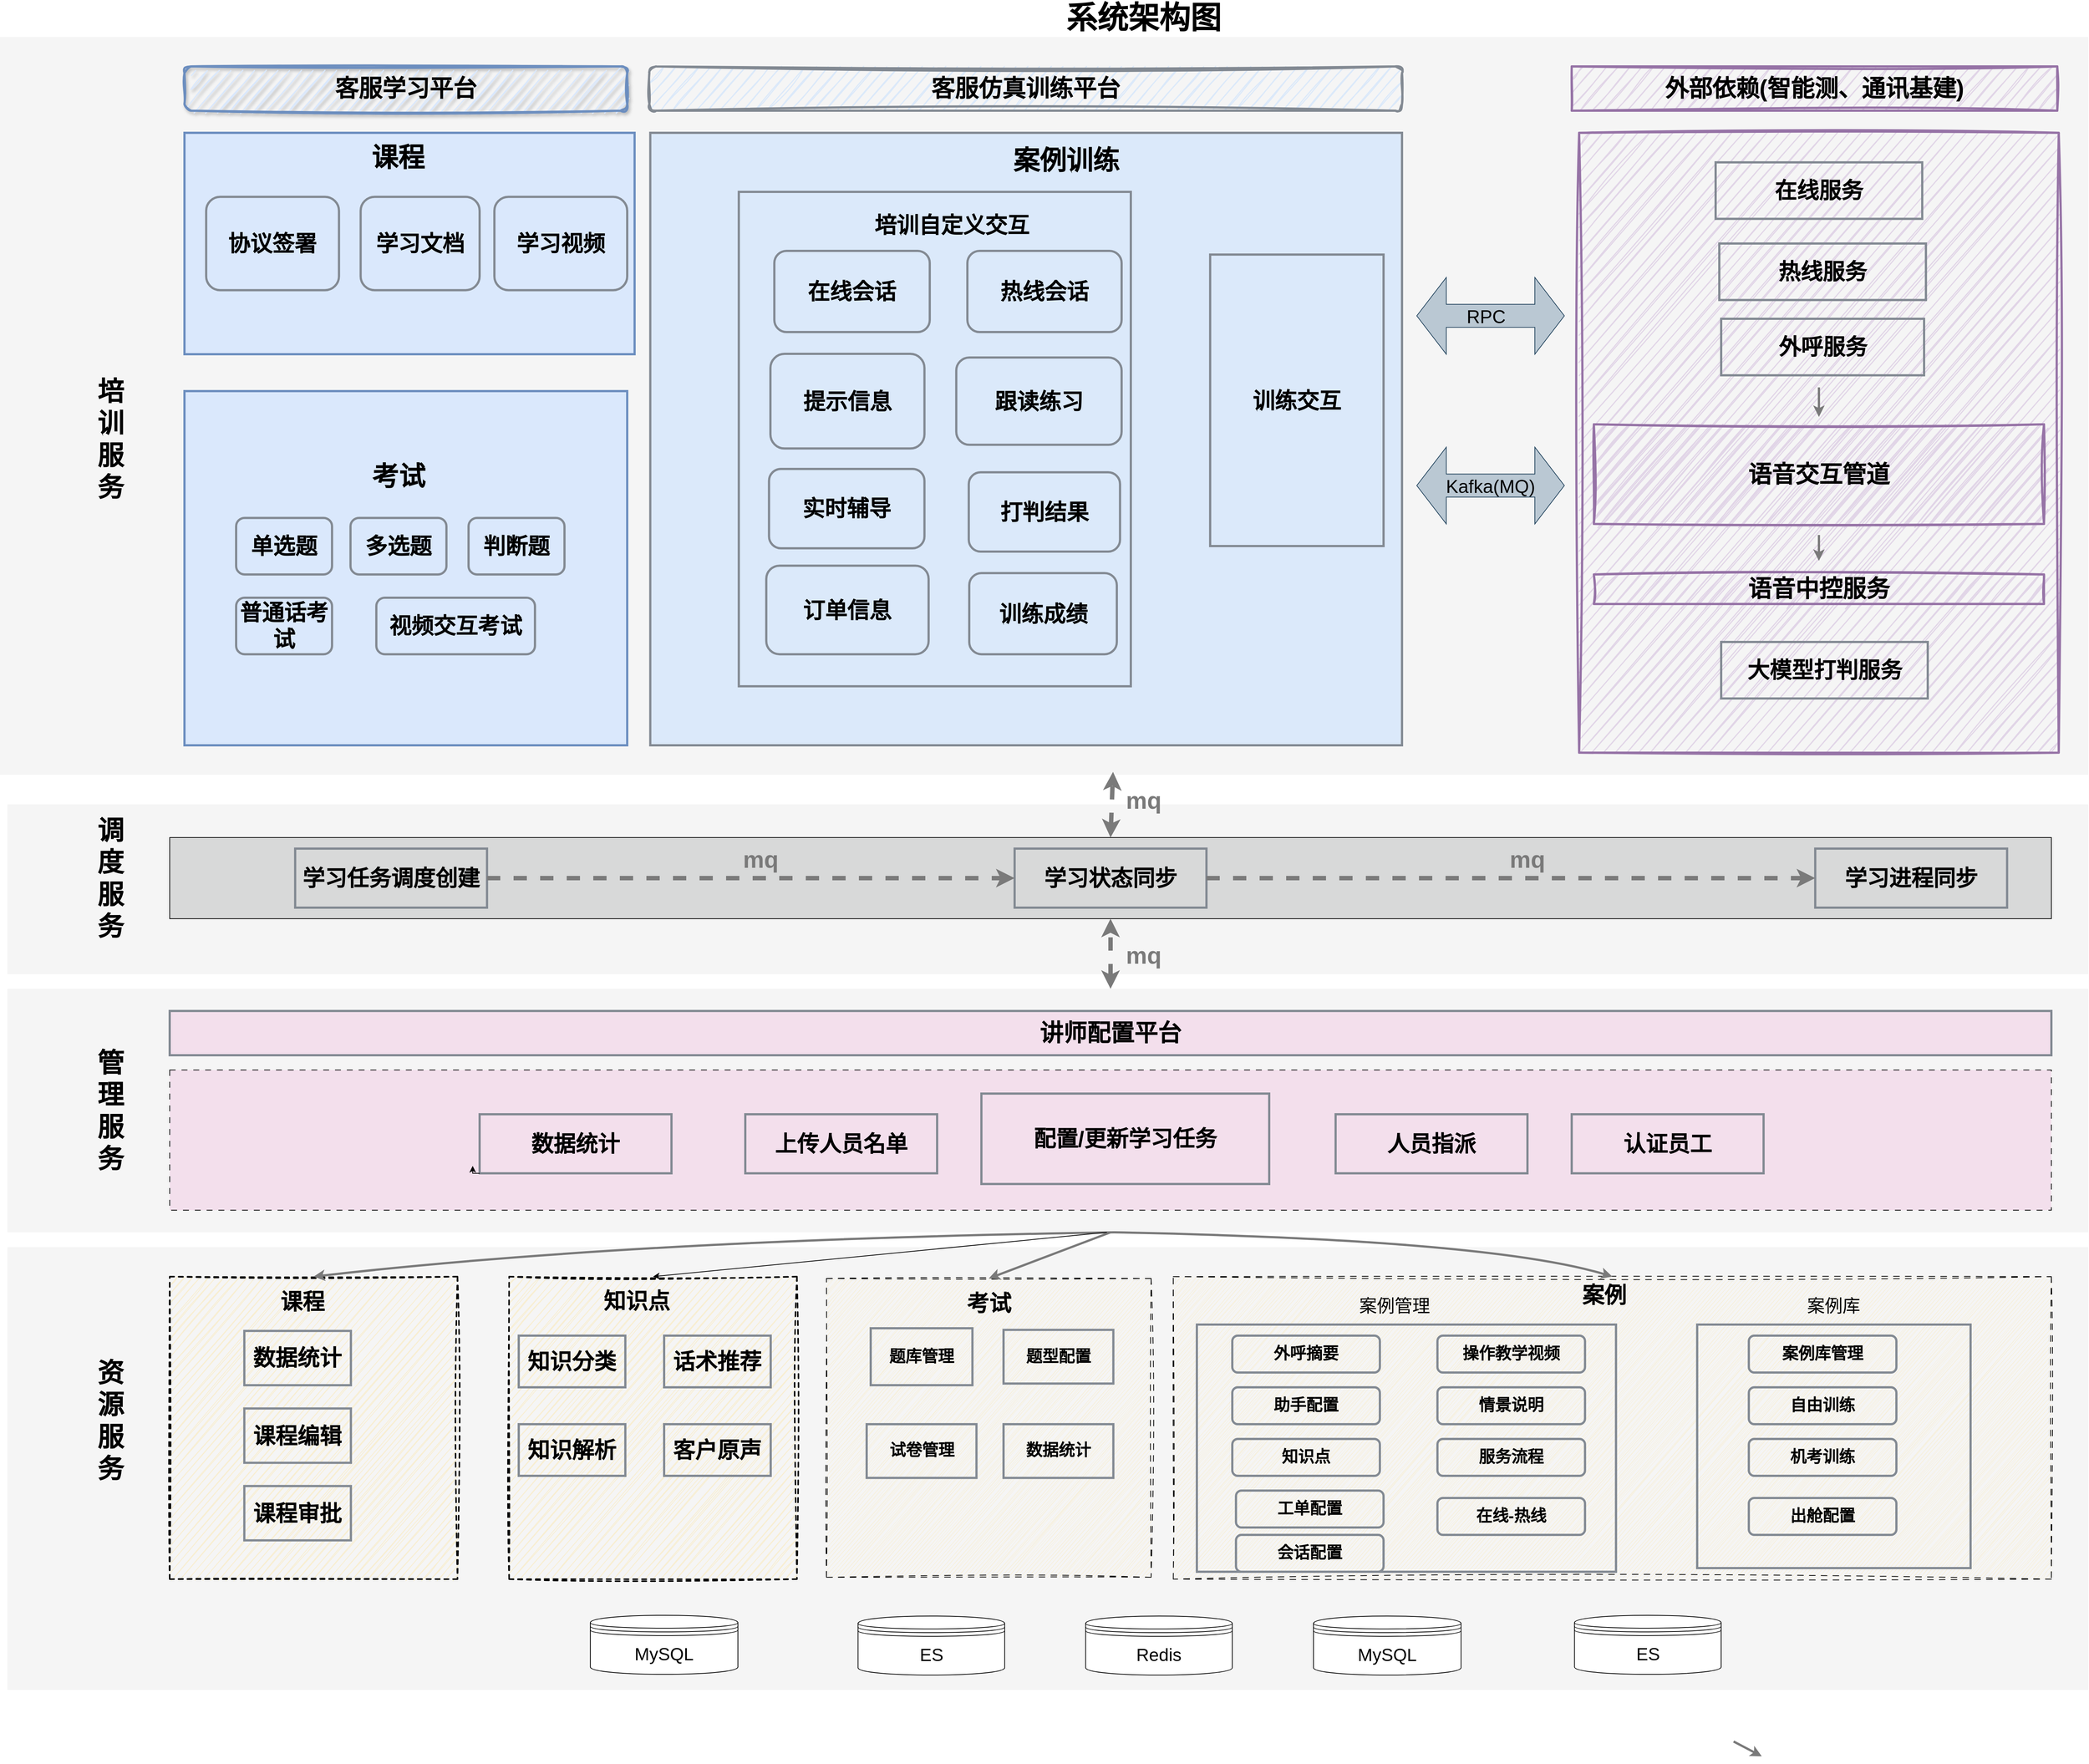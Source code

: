 <mxfile version="24.8.6">
  <diagram name="第 1 页" id="A-eHHzK-GCT5FrcxM3si">
    <mxGraphModel dx="3265" dy="3059" grid="1" gridSize="10" guides="1" tooltips="1" connect="1" arrows="1" fold="1" page="1" pageScale="1" pageWidth="827" pageHeight="1169" math="0" shadow="0">
      <root>
        <mxCell id="0" />
        <mxCell id="1" parent="0" />
        <mxCell id="sV2P0FJGSlzIeBvPtXu7-1" value="" style="rounded=0;whiteSpace=wrap;html=1;strokeColor=none;fillColor=#F5F5F5;" vertex="1" parent="1">
          <mxGeometry x="30" y="670" width="2820" height="600" as="geometry" />
        </mxCell>
        <mxCell id="sV2P0FJGSlzIeBvPtXu7-2" value="" style="rounded=0;whiteSpace=wrap;html=1;dashed=1;dashPattern=8 8;fillColor=#F8EED1;sketch=1;curveFitting=1;jiggle=2;" vertex="1" parent="1">
          <mxGeometry x="1610" y="710" width="1190" height="410" as="geometry" />
        </mxCell>
        <mxCell id="sV2P0FJGSlzIeBvPtXu7-4" value="" style="rounded=0;whiteSpace=wrap;html=1;strokeColor=none;fillColor=#F5F5F5;" vertex="1" parent="1">
          <mxGeometry x="30" y="70" width="2820" height="230" as="geometry" />
        </mxCell>
        <mxCell id="sV2P0FJGSlzIeBvPtXu7-5" value="" style="rounded=0;whiteSpace=wrap;html=1;fillColor=#D8D9D9;" vertex="1" parent="1">
          <mxGeometry x="250" y="115" width="2550" height="110" as="geometry" />
        </mxCell>
        <mxCell id="sV2P0FJGSlzIeBvPtXu7-6" value="" style="rounded=0;whiteSpace=wrap;html=1;strokeColor=none;fillColor=#F5F5F5;" vertex="1" parent="1">
          <mxGeometry x="30" y="320" width="2820" height="330" as="geometry" />
        </mxCell>
        <mxCell id="sV2P0FJGSlzIeBvPtXu7-7" value="" style="rounded=0;whiteSpace=wrap;html=1;strokeColor=none;fillColor=#F5F5F5;" vertex="1" parent="1">
          <mxGeometry x="20" y="-970" width="2830" height="1000" as="geometry" />
        </mxCell>
        <mxCell id="sV2P0FJGSlzIeBvPtXu7-8" value="&lt;b style=&quot;&quot;&gt;&lt;font style=&quot;font-size: 36px;&quot;&gt;资源服务&lt;/font&gt;&lt;/b&gt;" style="text;html=1;align=center;verticalAlign=middle;whiteSpace=wrap;rounded=0;" vertex="1" parent="1">
          <mxGeometry x="150" y="740" width="40" height="330" as="geometry" />
        </mxCell>
        <mxCell id="sV2P0FJGSlzIeBvPtXu7-9" value="&lt;span style=&quot;font-size: 36px;&quot;&gt;&lt;b&gt;培训服务&lt;/b&gt;&lt;/span&gt;" style="text;html=1;align=center;verticalAlign=middle;whiteSpace=wrap;rounded=0;" vertex="1" parent="1">
          <mxGeometry x="150" y="-495" width="40" height="140" as="geometry" />
        </mxCell>
        <mxCell id="sV2P0FJGSlzIeBvPtXu7-10" value="&lt;font size=&quot;1&quot; style=&quot;&quot;&gt;&lt;b style=&quot;font-size: 42px;&quot;&gt;系统架构图&lt;/b&gt;&lt;/font&gt;" style="text;html=1;align=center;verticalAlign=middle;whiteSpace=wrap;rounded=0;" vertex="1" parent="1">
          <mxGeometry x="1365" y="-1010" width="410" height="30" as="geometry" />
        </mxCell>
        <mxCell id="sV2P0FJGSlzIeBvPtXu7-11" value="&lt;font size=&quot;1&quot; style=&quot;&quot;&gt;&lt;b style=&quot;font-size: 32px;&quot;&gt;客服仿真训练平台&lt;/b&gt;&lt;/font&gt;" style="rounded=1;whiteSpace=wrap;html=1;fillColor=#DBE9FA;strokeColor=#838A93;strokeWidth=3;shadow=0;sketch=1;curveFitting=1;jiggle=2;" vertex="1" parent="1">
          <mxGeometry x="900" y="-930" width="1020" height="60" as="geometry" />
        </mxCell>
        <mxCell id="sV2P0FJGSlzIeBvPtXu7-12" value="&lt;b style=&quot;&quot;&gt;&lt;font style=&quot;font-size: 32px;&quot;&gt;讲师配置平台&lt;/font&gt;&lt;/b&gt;" style="rounded=0;whiteSpace=wrap;html=1;strokeColor=#838A93;fillColor=#F3DFEC;strokeWidth=3;" vertex="1" parent="1">
          <mxGeometry x="250" y="350" width="2550" height="60" as="geometry" />
        </mxCell>
        <mxCell id="sV2P0FJGSlzIeBvPtXu7-13" value="" style="rounded=0;whiteSpace=wrap;html=1;fillColor=#dae8fc;strokeColor=#6c8ebf;strokeWidth=3;" vertex="1" parent="1">
          <mxGeometry x="270" y="-840" width="610" height="300" as="geometry" />
        </mxCell>
        <mxCell id="sV2P0FJGSlzIeBvPtXu7-14" value="&lt;font size=&quot;1&quot; style=&quot;&quot;&gt;&lt;b style=&quot;font-size: 36px;&quot;&gt;课程&lt;/b&gt;&lt;/font&gt;" style="text;html=1;align=center;verticalAlign=middle;whiteSpace=wrap;rounded=0;" vertex="1" parent="1">
          <mxGeometry x="479.38" y="-821.87" width="161.25" height="30" as="geometry" />
        </mxCell>
        <mxCell id="sV2P0FJGSlzIeBvPtXu7-15" value="&lt;span style=&quot;font-size: 36px;&quot;&gt;&lt;b&gt;调度服务&lt;/b&gt;&lt;/span&gt;" style="text;html=1;align=center;verticalAlign=middle;whiteSpace=wrap;rounded=0;" vertex="1" parent="1">
          <mxGeometry x="150" y="100" width="40" height="140" as="geometry" />
        </mxCell>
        <mxCell id="sV2P0FJGSlzIeBvPtXu7-16" value="&lt;b style=&quot;&quot;&gt;&lt;font style=&quot;font-size: 36px;&quot;&gt;管理服务&lt;/font&gt;&lt;/b&gt;" style="text;html=1;align=center;verticalAlign=middle;whiteSpace=wrap;rounded=0;" vertex="1" parent="1">
          <mxGeometry x="150" y="415" width="40" height="140" as="geometry" />
        </mxCell>
        <mxCell id="sV2P0FJGSlzIeBvPtXu7-18" value="&lt;font size=&quot;1&quot; style=&quot;&quot;&gt;&lt;b style=&quot;font-size: 36px;&quot;&gt;内容包&lt;/b&gt;&lt;/font&gt;" style="text;html=1;align=center;verticalAlign=middle;whiteSpace=wrap;rounded=0;" vertex="1" parent="1">
          <mxGeometry x="2111.25" y="450" width="127.5" height="30" as="geometry" />
        </mxCell>
        <mxCell id="sV2P0FJGSlzIeBvPtXu7-19" value="" style="rounded=0;whiteSpace=wrap;html=1;dashed=1;dashPattern=8 8;fillColor=#F3DFEC;" vertex="1" parent="1">
          <mxGeometry x="250" y="430" width="2550" height="190" as="geometry" />
        </mxCell>
        <mxCell id="sV2P0FJGSlzIeBvPtXu7-22" value="" style="rounded=0;whiteSpace=wrap;html=1;fillColor=#DBE9FA;strokeColor=#838A93;strokeWidth=3;" vertex="1" parent="1">
          <mxGeometry x="901.25" y="-840" width="1018.75" height="830" as="geometry" />
        </mxCell>
        <mxCell id="sV2P0FJGSlzIeBvPtXu7-23" value="&lt;b style=&quot;&quot;&gt;&lt;font style=&quot;font-size: 36px;&quot;&gt;案例训练&lt;/font&gt;&lt;/b&gt;" style="text;html=1;align=center;verticalAlign=middle;whiteSpace=wrap;rounded=0;" vertex="1" parent="1">
          <mxGeometry x="1392.26" y="-821.87" width="145.62" height="38.13" as="geometry" />
        </mxCell>
        <mxCell id="sV2P0FJGSlzIeBvPtXu7-24" value="&lt;font size=&quot;1&quot; style=&quot;&quot;&gt;&lt;b style=&quot;font-size: 32px;&quot;&gt;客服学习平台&lt;/b&gt;&lt;/font&gt;" style="rounded=1;whiteSpace=wrap;html=1;fillColor=#dae8fc;strokeColor=#6c8ebf;strokeWidth=3;sketch=1;curveFitting=1;jiggle=2;shadow=1;" vertex="1" parent="1">
          <mxGeometry x="270" y="-930" width="600" height="60" as="geometry" />
        </mxCell>
        <mxCell id="sV2P0FJGSlzIeBvPtXu7-25" value="&lt;span style=&quot;font-size: 30px;&quot;&gt;&lt;b&gt;认证员工&lt;/b&gt;&lt;/span&gt;" style="rounded=0;whiteSpace=wrap;html=1;strokeColor=#838A93;fillColor=none;strokeWidth=3;" vertex="1" parent="1">
          <mxGeometry x="2150" y="490" width="260" height="80" as="geometry" />
        </mxCell>
        <mxCell id="sV2P0FJGSlzIeBvPtXu7-26" value="&lt;b style=&quot;&quot;&gt;&lt;font style=&quot;font-size: 30px;&quot;&gt;数据统计&lt;/font&gt;&lt;/b&gt;" style="rounded=0;whiteSpace=wrap;html=1;strokeColor=#838A93;fillColor=none;strokeWidth=3;" vertex="1" parent="1">
          <mxGeometry x="670" y="490" width="260" height="80" as="geometry" />
        </mxCell>
        <mxCell id="sV2P0FJGSlzIeBvPtXu7-27" value="&lt;b style=&quot;&quot;&gt;&lt;font style=&quot;font-size: 30px;&quot;&gt;人员指派&lt;/font&gt;&lt;/b&gt;" style="rounded=0;whiteSpace=wrap;html=1;strokeColor=#838A93;fillColor=none;strokeWidth=3;" vertex="1" parent="1">
          <mxGeometry x="1830" y="490" width="260" height="80" as="geometry" />
        </mxCell>
        <mxCell id="sV2P0FJGSlzIeBvPtXu7-28" value="&lt;b style=&quot;&quot;&gt;&lt;font style=&quot;font-size: 30px;&quot;&gt;上传人员名单&lt;/font&gt;&lt;/b&gt;" style="rounded=0;whiteSpace=wrap;html=1;strokeColor=#838A93;fillColor=none;strokeWidth=3;" vertex="1" parent="1">
          <mxGeometry x="1030" y="490" width="260" height="80" as="geometry" />
        </mxCell>
        <mxCell id="sV2P0FJGSlzIeBvPtXu7-29" value="&lt;b style=&quot;&quot;&gt;&lt;font style=&quot;font-size: 30px;&quot;&gt;配置/更新学习任务&lt;/font&gt;&lt;/b&gt;" style="rounded=0;whiteSpace=wrap;html=1;strokeColor=#838A93;fillColor=none;strokeWidth=3;" vertex="1" parent="1">
          <mxGeometry x="1350" y="462" width="390" height="122.5" as="geometry" />
        </mxCell>
        <mxCell id="sV2P0FJGSlzIeBvPtXu7-44" value="" style="group;sketch=1;curveFitting=1;jiggle=2;" vertex="1" connectable="0" parent="1">
          <mxGeometry x="1140" y="712.5" width="440" height="405" as="geometry" />
        </mxCell>
        <mxCell id="sV2P0FJGSlzIeBvPtXu7-45" value="" style="rounded=0;whiteSpace=wrap;html=1;dashed=1;dashPattern=8 8;fillColor=#F8EED1;sketch=1;curveFitting=1;jiggle=2;" vertex="1" parent="sV2P0FJGSlzIeBvPtXu7-44">
          <mxGeometry width="440.0" height="405" as="geometry" />
        </mxCell>
        <mxCell id="sV2P0FJGSlzIeBvPtXu7-46" value="&lt;font size=&quot;1&quot; style=&quot;&quot;&gt;&lt;b style=&quot;font-size: 30px;&quot;&gt;考试&lt;/b&gt;&lt;/font&gt;" style="text;html=1;align=center;verticalAlign=middle;whiteSpace=wrap;rounded=0;" vertex="1" parent="sV2P0FJGSlzIeBvPtXu7-44">
          <mxGeometry x="183.554" y="19.286" width="72.892" height="28.929" as="geometry" />
        </mxCell>
        <mxCell id="sV2P0FJGSlzIeBvPtXu7-47" value="&lt;span style=&quot;font-size: 22px;&quot;&gt;&lt;b&gt;题型配置&lt;/b&gt;&lt;/span&gt;" style="rounded=0;whiteSpace=wrap;html=1;strokeColor=#838A93;fillColor=none;strokeWidth=3;" vertex="1" parent="sV2P0FJGSlzIeBvPtXu7-44">
          <mxGeometry x="240" y="69.68" width="148.8" height="72.77" as="geometry" />
        </mxCell>
        <mxCell id="sV2P0FJGSlzIeBvPtXu7-48" value="&lt;span style=&quot;font-size: 22px;&quot;&gt;&lt;b&gt;题库管理&lt;/b&gt;&lt;/span&gt;" style="rounded=0;whiteSpace=wrap;html=1;strokeColor=#838A93;fillColor=none;strokeWidth=3;" vertex="1" parent="sV2P0FJGSlzIeBvPtXu7-44">
          <mxGeometry x="60.004" y="67.498" width="137.831" height="77.143" as="geometry" />
        </mxCell>
        <mxCell id="sV2P0FJGSlzIeBvPtXu7-228" value="&lt;span style=&quot;font-size: 22px;&quot;&gt;&lt;b&gt;试卷管理&lt;/b&gt;&lt;/span&gt;" style="rounded=0;whiteSpace=wrap;html=1;strokeColor=#838A93;fillColor=none;strokeWidth=3;" vertex="1" parent="sV2P0FJGSlzIeBvPtXu7-44">
          <mxGeometry x="54.52" y="197.5" width="148.8" height="72.77" as="geometry" />
        </mxCell>
        <mxCell id="sV2P0FJGSlzIeBvPtXu7-229" value="&lt;span style=&quot;font-size: 22px;&quot;&gt;&lt;b&gt;数据统计&lt;/b&gt;&lt;/span&gt;" style="rounded=0;whiteSpace=wrap;html=1;strokeColor=#838A93;fillColor=none;strokeWidth=3;" vertex="1" parent="sV2P0FJGSlzIeBvPtXu7-44">
          <mxGeometry x="240" y="197.5" width="148.8" height="72.77" as="geometry" />
        </mxCell>
        <mxCell id="sV2P0FJGSlzIeBvPtXu7-56" value="" style="group;sketch=1;curveFitting=1;jiggle=2;shadow=0;" vertex="1" connectable="0" parent="1">
          <mxGeometry x="250" y="710" width="390" height="410" as="geometry" />
        </mxCell>
        <mxCell id="sV2P0FJGSlzIeBvPtXu7-57" value="" style="rounded=0;whiteSpace=wrap;html=1;dashed=1;fillColor=#F8EED1;strokeWidth=2;sketch=1;curveFitting=1;jiggle=2;" vertex="1" parent="sV2P0FJGSlzIeBvPtXu7-56">
          <mxGeometry width="390" height="410" as="geometry" />
        </mxCell>
        <mxCell id="sV2P0FJGSlzIeBvPtXu7-58" value="&lt;font size=&quot;1&quot; style=&quot;&quot;&gt;&lt;b style=&quot;font-size: 30px;&quot;&gt;课程&lt;/b&gt;&lt;/font&gt;" style="text;html=1;align=center;verticalAlign=middle;whiteSpace=wrap;rounded=0;" vertex="1" parent="sV2P0FJGSlzIeBvPtXu7-56">
          <mxGeometry x="140" y="19.52" width="80" height="29.29" as="geometry" />
        </mxCell>
        <mxCell id="sV2P0FJGSlzIeBvPtXu7-214" value="&lt;b style=&quot;&quot;&gt;&lt;font style=&quot;font-size: 30px;&quot;&gt;数据统计&lt;/font&gt;&lt;/b&gt;" style="rounded=0;whiteSpace=wrap;html=1;strokeColor=#838A93;fillColor=none;strokeWidth=3;" vertex="1" parent="sV2P0FJGSlzIeBvPtXu7-56">
          <mxGeometry x="101.111" y="73.59" width="144.444" height="73.59" as="geometry" />
        </mxCell>
        <mxCell id="sV2P0FJGSlzIeBvPtXu7-215" value="&lt;b style=&quot;&quot;&gt;&lt;font style=&quot;font-size: 30px;&quot;&gt;课程编辑&lt;/font&gt;&lt;/b&gt;" style="rounded=0;whiteSpace=wrap;html=1;strokeColor=#838A93;fillColor=none;strokeWidth=3;" vertex="1" parent="sV2P0FJGSlzIeBvPtXu7-56">
          <mxGeometry x="101.106" y="178.718" width="144.444" height="73.59" as="geometry" />
        </mxCell>
        <mxCell id="sV2P0FJGSlzIeBvPtXu7-216" value="&lt;span style=&quot;font-size: 30px;&quot;&gt;&lt;b&gt;课程审批&lt;/b&gt;&lt;/span&gt;" style="rounded=0;whiteSpace=wrap;html=1;strokeColor=#838A93;fillColor=none;strokeWidth=3;" vertex="1" parent="sV2P0FJGSlzIeBvPtXu7-56">
          <mxGeometry x="101.106" y="283.846" width="144.444" height="73.59" as="geometry" />
        </mxCell>
        <mxCell id="sV2P0FJGSlzIeBvPtXu7-82" value="&lt;b style=&quot;&quot;&gt;&lt;font style=&quot;font-size: 30px;&quot;&gt;学习任务调度创建&lt;/font&gt;&lt;/b&gt;" style="rounded=0;whiteSpace=wrap;html=1;strokeColor=#838A93;fillColor=none;strokeWidth=3;" vertex="1" parent="1">
          <mxGeometry x="420" y="130" width="260" height="80" as="geometry" />
        </mxCell>
        <mxCell id="sV2P0FJGSlzIeBvPtXu7-83" value="&lt;b style=&quot;&quot;&gt;&lt;font style=&quot;font-size: 30px;&quot;&gt;学习状态同步&lt;/font&gt;&lt;/b&gt;" style="rounded=0;whiteSpace=wrap;html=1;strokeColor=#838A93;fillColor=none;strokeWidth=3;" vertex="1" parent="1">
          <mxGeometry x="1395" y="130" width="260" height="80" as="geometry" />
        </mxCell>
        <mxCell id="sV2P0FJGSlzIeBvPtXu7-84" value="&lt;b style=&quot;&quot;&gt;&lt;font style=&quot;font-size: 30px;&quot;&gt;学习进程同步&lt;/font&gt;&lt;/b&gt;" style="rounded=0;whiteSpace=wrap;html=1;strokeColor=#838A93;fillColor=none;strokeWidth=3;" vertex="1" parent="1">
          <mxGeometry x="2480" y="130" width="260" height="80" as="geometry" />
        </mxCell>
        <mxCell id="sV2P0FJGSlzIeBvPtXu7-85" value="&lt;font color=&quot;#7a7a7a&quot; style=&quot;font-size: 32px;&quot;&gt;&lt;b&gt;mq&lt;/b&gt;&lt;/font&gt;" style="text;html=1;align=center;verticalAlign=middle;whiteSpace=wrap;rounded=0;" vertex="1" parent="1">
          <mxGeometry x="1540" y="260" width="60" height="30" as="geometry" />
        </mxCell>
        <mxCell id="sV2P0FJGSlzIeBvPtXu7-86" value="" style="rounded=0;whiteSpace=wrap;html=1;fillColor=#e1d5e7;strokeColor=#9673a6;strokeWidth=3;shadow=0;glass=0;sketch=1;curveFitting=1;jiggle=2;" vertex="1" parent="1">
          <mxGeometry x="2160" y="-840" width="650" height="840" as="geometry" />
        </mxCell>
        <mxCell id="sV2P0FJGSlzIeBvPtXu7-88" value="" style="rounded=0;whiteSpace=wrap;html=1;fillColor=#dae8fc;strokeColor=#6c8ebf;strokeWidth=3;" vertex="1" parent="1">
          <mxGeometry x="270" y="-490" width="600" height="480" as="geometry" />
        </mxCell>
        <mxCell id="sV2P0FJGSlzIeBvPtXu7-89" value="&lt;font size=&quot;1&quot; style=&quot;&quot;&gt;&lt;b style=&quot;font-size: 36px;&quot;&gt;考试&lt;/b&gt;&lt;/font&gt;" style="text;html=1;align=center;verticalAlign=middle;whiteSpace=wrap;rounded=0;" vertex="1" parent="1">
          <mxGeometry x="498.75" y="-390" width="122.5" height="30" as="geometry" />
        </mxCell>
        <mxCell id="sV2P0FJGSlzIeBvPtXu7-91" value="&lt;font color=&quot;#7a7a7a&quot; style=&quot;font-size: 32px;&quot;&gt;&lt;b&gt;mq&lt;/b&gt;&lt;/font&gt;" style="text;html=1;align=center;verticalAlign=middle;whiteSpace=wrap;rounded=0;" vertex="1" parent="1">
          <mxGeometry x="1540" y="50" width="60" height="30" as="geometry" />
        </mxCell>
        <mxCell id="sV2P0FJGSlzIeBvPtXu7-92" value="" style="endArrow=classic;startArrow=classic;html=1;rounded=0;exitX=0.5;exitY=0;exitDx=0;exitDy=0;strokeWidth=6;dashed=1;strokeColor=#7A7A7A;entryX=0.533;entryY=0.996;entryDx=0;entryDy=0;entryPerimeter=0;" edge="1" parent="1" source="sV2P0FJGSlzIeBvPtXu7-5" target="sV2P0FJGSlzIeBvPtXu7-7">
          <mxGeometry width="50" height="50" relative="1" as="geometry">
            <mxPoint x="1790" y="180" as="sourcePoint" />
            <mxPoint x="1525" y="50" as="targetPoint" />
          </mxGeometry>
        </mxCell>
        <mxCell id="sV2P0FJGSlzIeBvPtXu7-93" value="" style="endArrow=classic;startArrow=classic;html=1;rounded=0;entryX=0.5;entryY=1;entryDx=0;entryDy=0;strokeWidth=6;strokeColor=#7A7A7A;dashed=1;" edge="1" parent="1" target="sV2P0FJGSlzIeBvPtXu7-5">
          <mxGeometry width="50" height="50" relative="1" as="geometry">
            <mxPoint x="1525" y="320" as="sourcePoint" />
            <mxPoint x="1840" y="130" as="targetPoint" />
          </mxGeometry>
        </mxCell>
        <mxCell id="sV2P0FJGSlzIeBvPtXu7-94" value="&lt;font style=&quot;font-size: 30px;&quot;&gt;&lt;b&gt;训练交互&lt;/b&gt;&lt;/font&gt;" style="rounded=0;whiteSpace=wrap;html=1;fillColor=#DBE9FA;strokeColor=#838A93;strokeWidth=3;" vertex="1" parent="1">
          <mxGeometry x="1660" y="-675" width="235" height="395" as="geometry" />
        </mxCell>
        <mxCell id="sV2P0FJGSlzIeBvPtXu7-95" value="" style="rounded=0;whiteSpace=wrap;html=1;strokeColor=#838A93;strokeWidth=3;fillColor=none;" vertex="1" parent="1">
          <mxGeometry x="1021.25" y="-760" width="531.25" height="670" as="geometry" />
        </mxCell>
        <mxCell id="sV2P0FJGSlzIeBvPtXu7-96" value="&lt;font style=&quot;font-size: 30px;&quot;&gt;&lt;b&gt;提示信息&lt;/b&gt;&lt;/font&gt;" style="rounded=1;whiteSpace=wrap;html=1;strokeColor=#838A93;strokeWidth=3;fillColor=none;" vertex="1" parent="1">
          <mxGeometry x="1064.06" y="-540.5" width="208.75" height="128.28" as="geometry" />
        </mxCell>
        <mxCell id="sV2P0FJGSlzIeBvPtXu7-97" value="&lt;font style=&quot;font-size: 30px;&quot;&gt;&lt;b&gt;实时辅导&lt;/b&gt;&lt;/font&gt;" style="rounded=1;whiteSpace=wrap;html=1;strokeColor=#838A93;strokeWidth=3;fillColor=none;" vertex="1" parent="1">
          <mxGeometry x="1062.19" y="-384.5" width="210.62" height="107.5" as="geometry" />
        </mxCell>
        <mxCell id="sV2P0FJGSlzIeBvPtXu7-98" value="&lt;font style=&quot;font-size: 30px;&quot;&gt;&lt;b&gt;跟读练习&lt;/b&gt;&lt;/font&gt;" style="rounded=1;whiteSpace=wrap;html=1;strokeColor=#838A93;strokeWidth=3;fillColor=none;" vertex="1" parent="1">
          <mxGeometry x="1315.93" y="-535.5" width="224.07" height="118.28" as="geometry" />
        </mxCell>
        <mxCell id="sV2P0FJGSlzIeBvPtXu7-99" value="&lt;span style=&quot;font-size: 30px;&quot;&gt;&lt;b&gt;打判结果&lt;/b&gt;&lt;/span&gt;" style="rounded=1;whiteSpace=wrap;html=1;strokeColor=#838A93;strokeWidth=3;fillColor=none;" vertex="1" parent="1">
          <mxGeometry x="1332.88" y="-380" width="205" height="107.5" as="geometry" />
        </mxCell>
        <mxCell id="sV2P0FJGSlzIeBvPtXu7-100" value="&lt;font style=&quot;font-size: 30px;&quot;&gt;&lt;b&gt;订单信息&lt;/b&gt;&lt;/font&gt;" style="rounded=1;whiteSpace=wrap;html=1;strokeColor=#838A93;strokeWidth=3;fillColor=none;" vertex="1" parent="1">
          <mxGeometry x="1058.43" y="-253.43" width="220" height="120" as="geometry" />
        </mxCell>
        <mxCell id="sV2P0FJGSlzIeBvPtXu7-101" value="&lt;span style=&quot;font-size: 30px;&quot;&gt;&lt;b&gt;训练成绩&lt;/b&gt;&lt;/span&gt;" style="rounded=1;whiteSpace=wrap;html=1;strokeColor=#838A93;strokeWidth=3;fillColor=none;" vertex="1" parent="1">
          <mxGeometry x="1333.5" y="-243.43" width="200" height="110" as="geometry" />
        </mxCell>
        <mxCell id="sV2P0FJGSlzIeBvPtXu7-102" value="&lt;font size=&quot;1&quot; style=&quot;&quot;&gt;&lt;b style=&quot;font-size: 30px;&quot;&gt;培训自定义交互&lt;/b&gt;&lt;/font&gt;" style="text;html=1;align=center;verticalAlign=middle;whiteSpace=wrap;rounded=0;" vertex="1" parent="1">
          <mxGeometry x="1200.93" y="-730" width="217.5" height="30" as="geometry" />
        </mxCell>
        <mxCell id="sV2P0FJGSlzIeBvPtXu7-105" value="&lt;font size=&quot;1&quot; style=&quot;&quot;&gt;&lt;b style=&quot;font-size: 32px;&quot;&gt;语音中控服务&lt;/b&gt;&lt;/font&gt;" style="rounded=0;whiteSpace=wrap;html=1;fillColor=#e1d5e7;strokeColor=#9673a6;strokeWidth=3;sketch=1;curveFitting=1;jiggle=2;" vertex="1" parent="1">
          <mxGeometry x="2180" y="-241.55" width="610" height="40" as="geometry" />
        </mxCell>
        <mxCell id="sV2P0FJGSlzIeBvPtXu7-120" value="&lt;span style=&quot;font-size: 30px;&quot;&gt;&lt;b&gt;大模型打判服务&lt;/b&gt;&lt;/span&gt;" style="rounded=0;whiteSpace=wrap;html=1;strokeColor=#838A93;strokeWidth=3;fillColor=none;" vertex="1" parent="1">
          <mxGeometry x="2352.5" y="-150" width="280" height="76.57" as="geometry" />
        </mxCell>
        <mxCell id="sV2P0FJGSlzIeBvPtXu7-123" value="&lt;font size=&quot;1&quot; style=&quot;&quot;&gt;&lt;b style=&quot;font-size: 32px;&quot;&gt;语音交互管道&lt;/b&gt;&lt;/font&gt;" style="rounded=0;whiteSpace=wrap;html=1;fillColor=#e1d5e7;strokeColor=#9673a6;strokeWidth=3;sketch=1;curveFitting=1;jiggle=2;" vertex="1" parent="1">
          <mxGeometry x="2180" y="-445" width="610" height="135" as="geometry" />
        </mxCell>
        <mxCell id="sV2P0FJGSlzIeBvPtXu7-135" value="&lt;span style=&quot;font-size: 30px;&quot;&gt;&lt;b&gt;协议签署&lt;/b&gt;&lt;/span&gt;" style="rounded=1;whiteSpace=wrap;html=1;strokeColor=#838A93;strokeWidth=3;fillColor=none;" vertex="1" parent="1">
          <mxGeometry x="299.38" y="-753.21" width="180" height="126.41" as="geometry" />
        </mxCell>
        <mxCell id="sV2P0FJGSlzIeBvPtXu7-136" value="&lt;font style=&quot;font-size: 30px;&quot;&gt;&lt;b&gt;学习视频&lt;/b&gt;&lt;/font&gt;" style="rounded=1;whiteSpace=wrap;html=1;strokeColor=#838A93;strokeWidth=3;fillColor=none;" vertex="1" parent="1">
          <mxGeometry x="690" y="-753.21" width="180" height="126.41" as="geometry" />
        </mxCell>
        <mxCell id="sV2P0FJGSlzIeBvPtXu7-139" value="&lt;font style=&quot;font-size: 30px;&quot;&gt;&lt;b&gt;学习文档&lt;/b&gt;&lt;/font&gt;" style="rounded=1;whiteSpace=wrap;html=1;strokeColor=#838A93;strokeWidth=3;fillColor=none;" vertex="1" parent="1">
          <mxGeometry x="508.75" y="-753.21" width="161.25" height="126.41" as="geometry" />
        </mxCell>
        <mxCell id="sV2P0FJGSlzIeBvPtXu7-140" value="&lt;span style=&quot;font-size: 30px;&quot;&gt;&lt;b&gt;单选题&lt;/b&gt;&lt;/span&gt;" style="rounded=1;whiteSpace=wrap;html=1;strokeColor=#838A93;strokeWidth=3;fillColor=none;" vertex="1" parent="1">
          <mxGeometry x="340" y="-318.12" width="130" height="76.57" as="geometry" />
        </mxCell>
        <mxCell id="sV2P0FJGSlzIeBvPtXu7-141" value="&lt;span style=&quot;font-size: 30px;&quot;&gt;&lt;b&gt;多选题&lt;/b&gt;&lt;/span&gt;" style="rounded=1;whiteSpace=wrap;html=1;strokeColor=#838A93;strokeWidth=3;fillColor=none;" vertex="1" parent="1">
          <mxGeometry x="495" y="-318.12" width="130" height="76.57" as="geometry" />
        </mxCell>
        <mxCell id="sV2P0FJGSlzIeBvPtXu7-142" value="&lt;span style=&quot;font-size: 30px;&quot;&gt;&lt;b&gt;判断题&lt;/b&gt;&lt;/span&gt;" style="rounded=1;whiteSpace=wrap;html=1;strokeColor=#838A93;strokeWidth=3;fillColor=none;" vertex="1" parent="1">
          <mxGeometry x="655" y="-318.12" width="130" height="76.57" as="geometry" />
        </mxCell>
        <mxCell id="sV2P0FJGSlzIeBvPtXu7-143" value="&lt;span style=&quot;font-size: 30px;&quot;&gt;&lt;b&gt;普通话考试&lt;/b&gt;&lt;/span&gt;" style="rounded=1;whiteSpace=wrap;html=1;strokeColor=#838A93;strokeWidth=3;fillColor=none;" vertex="1" parent="1">
          <mxGeometry x="340" y="-210" width="130" height="76.57" as="geometry" />
        </mxCell>
        <mxCell id="sV2P0FJGSlzIeBvPtXu7-144" value="&lt;span style=&quot;font-size: 30px;&quot;&gt;&lt;b&gt;视频交互考试&lt;/b&gt;&lt;/span&gt;" style="rounded=1;whiteSpace=wrap;html=1;strokeColor=#838A93;strokeWidth=3;fillColor=none;" vertex="1" parent="1">
          <mxGeometry x="530" y="-210" width="215" height="76.57" as="geometry" />
        </mxCell>
        <mxCell id="sV2P0FJGSlzIeBvPtXu7-145" value="" style="endArrow=classic;html=1;rounded=0;entryX=0.5;entryY=0;entryDx=0;entryDy=0;curved=1;strokeWidth=3;strokeColor=#7A7A7A;" edge="1" parent="1" target="sV2P0FJGSlzIeBvPtXu7-57">
          <mxGeometry width="50" height="50" relative="1" as="geometry">
            <mxPoint x="1530" y="650" as="sourcePoint" />
            <mxPoint x="1870" y="720" as="targetPoint" />
            <Array as="points">
              <mxPoint x="880" y="660" />
            </Array>
          </mxGeometry>
        </mxCell>
        <mxCell id="sV2P0FJGSlzIeBvPtXu7-146" value="" style="endArrow=classic;html=1;rounded=0;entryX=0.5;entryY=0;entryDx=0;entryDy=0;strokeWidth=3;strokeColor=#7A7A7A;curved=1;" edge="1" parent="1" target="sV2P0FJGSlzIeBvPtXu7-2">
          <mxGeometry width="50" height="50" relative="1" as="geometry">
            <mxPoint x="1530" y="650" as="sourcePoint" />
            <mxPoint x="1870" y="720" as="targetPoint" />
            <Array as="points">
              <mxPoint x="2040" y="660" />
            </Array>
          </mxGeometry>
        </mxCell>
        <mxCell id="sV2P0FJGSlzIeBvPtXu7-147" value="" style="endArrow=classic;html=1;rounded=0;entryX=0.5;entryY=0;entryDx=0;entryDy=0;strokeColor=#7A7A7A;strokeWidth=3;" edge="1" parent="1" target="sV2P0FJGSlzIeBvPtXu7-45">
          <mxGeometry width="50" height="50" relative="1" as="geometry">
            <mxPoint x="1525" y="650" as="sourcePoint" />
            <mxPoint x="1870" y="720" as="targetPoint" />
          </mxGeometry>
        </mxCell>
        <mxCell id="sV2P0FJGSlzIeBvPtXu7-150" value="" style="endArrow=classic;html=1;rounded=0;exitX=1;exitY=0.5;exitDx=0;exitDy=0;entryX=0;entryY=0.5;entryDx=0;entryDy=0;strokeWidth=6;strokeColor=#7A7A7A;dashed=1;" edge="1" parent="1" source="sV2P0FJGSlzIeBvPtXu7-82" target="sV2P0FJGSlzIeBvPtXu7-83">
          <mxGeometry width="50" height="50" relative="1" as="geometry">
            <mxPoint x="1220" y="440" as="sourcePoint" />
            <mxPoint x="1270" y="390" as="targetPoint" />
          </mxGeometry>
        </mxCell>
        <mxCell id="sV2P0FJGSlzIeBvPtXu7-151" value="" style="endArrow=classic;html=1;rounded=0;exitX=1;exitY=0.5;exitDx=0;exitDy=0;entryX=0;entryY=0.5;entryDx=0;entryDy=0;strokeWidth=6;strokeColor=#7A7A7A;dashed=1;" edge="1" parent="1" source="sV2P0FJGSlzIeBvPtXu7-83" target="sV2P0FJGSlzIeBvPtXu7-84">
          <mxGeometry width="50" height="50" relative="1" as="geometry">
            <mxPoint x="1980" y="440" as="sourcePoint" />
            <mxPoint x="2030" y="390" as="targetPoint" />
          </mxGeometry>
        </mxCell>
        <mxCell id="sV2P0FJGSlzIeBvPtXu7-152" value="" style="endArrow=classic;html=1;rounded=0;exitX=0.5;exitY=1;exitDx=0;exitDy=0;entryX=0.5;entryY=0;entryDx=0;entryDy=0;strokeWidth=3;strokeColor=#7A7A7A;" edge="1" parent="1">
          <mxGeometry width="50" height="50" relative="1" as="geometry">
            <mxPoint x="2485" y="-495.0" as="sourcePoint" />
            <mxPoint x="2485" y="-455.0" as="targetPoint" />
          </mxGeometry>
        </mxCell>
        <mxCell id="sV2P0FJGSlzIeBvPtXu7-153" value="" style="endArrow=classic;html=1;rounded=0;exitX=0.5;exitY=1;exitDx=0;exitDy=0;strokeWidth=3;strokeColor=#7A7A7A;" edge="1" parent="1">
          <mxGeometry width="50" height="50" relative="1" as="geometry">
            <mxPoint x="2485" y="-295.0" as="sourcePoint" />
            <mxPoint x="2485" y="-260" as="targetPoint" />
          </mxGeometry>
        </mxCell>
        <mxCell id="sV2P0FJGSlzIeBvPtXu7-156" value="&lt;span style=&quot;font-size: 30px;&quot;&gt;&lt;b&gt;在线服务&lt;/b&gt;&lt;/span&gt;" style="rounded=0;whiteSpace=wrap;html=1;strokeColor=#838A93;strokeWidth=3;fillColor=none;" vertex="1" parent="1">
          <mxGeometry x="2345" y="-800" width="280" height="76.57" as="geometry" />
        </mxCell>
        <mxCell id="sV2P0FJGSlzIeBvPtXu7-157" value="&lt;span style=&quot;font-size: 30px;&quot;&gt;&lt;b&gt;外呼服务&lt;/b&gt;&lt;/span&gt;" style="rounded=0;whiteSpace=wrap;html=1;strokeColor=#838A93;strokeWidth=3;fillColor=none;" vertex="1" parent="1">
          <mxGeometry x="2352.5" y="-588" width="275" height="76.57" as="geometry" />
        </mxCell>
        <mxCell id="sV2P0FJGSlzIeBvPtXu7-158" value="&lt;span style=&quot;font-size: 30px;&quot;&gt;&lt;b&gt;热线服务&lt;/b&gt;&lt;/span&gt;" style="rounded=0;whiteSpace=wrap;html=1;strokeColor=#838A93;strokeWidth=3;fillColor=none;" vertex="1" parent="1">
          <mxGeometry x="2350" y="-690" width="280" height="76.57" as="geometry" />
        </mxCell>
        <mxCell id="sV2P0FJGSlzIeBvPtXu7-159" value="&lt;font size=&quot;1&quot; color=&quot;#7a7a7a&quot; style=&quot;&quot;&gt;&lt;b style=&quot;font-size: 32px;&quot;&gt;mq&lt;/b&gt;&lt;/font&gt;" style="text;html=1;align=center;verticalAlign=middle;whiteSpace=wrap;rounded=0;" vertex="1" parent="1">
          <mxGeometry x="1021.25" y="130" width="60" height="30" as="geometry" />
        </mxCell>
        <mxCell id="sV2P0FJGSlzIeBvPtXu7-160" value="&lt;font size=&quot;1&quot; color=&quot;#7a7a7a&quot; style=&quot;&quot;&gt;&lt;b style=&quot;font-size: 32px;&quot;&gt;mq&lt;/b&gt;&lt;/font&gt;" style="text;html=1;align=center;verticalAlign=middle;whiteSpace=wrap;rounded=0;" vertex="1" parent="1">
          <mxGeometry x="2060" y="130" width="60" height="30" as="geometry" />
        </mxCell>
        <mxCell id="sV2P0FJGSlzIeBvPtXu7-168" value="&lt;font size=&quot;1&quot; style=&quot;&quot;&gt;&lt;b style=&quot;font-size: 30px;&quot;&gt;案例&lt;/b&gt;&lt;/font&gt;" style="text;html=1;align=center;verticalAlign=middle;whiteSpace=wrap;rounded=0;" vertex="1" parent="1">
          <mxGeometry x="2130" y="720" width="127.5" height="30" as="geometry" />
        </mxCell>
        <mxCell id="sV2P0FJGSlzIeBvPtXu7-172" value="&lt;span style=&quot;font-size: 22px;&quot;&gt;&lt;b&gt;知识点&lt;/b&gt;&lt;/span&gt;" style="rounded=1;whiteSpace=wrap;html=1;strokeColor=#838A93;fillColor=none;strokeWidth=3;" vertex="1" parent="1">
          <mxGeometry x="1690" y="930" width="200" height="50" as="geometry" />
        </mxCell>
        <mxCell id="sV2P0FJGSlzIeBvPtXu7-176" value="" style="rounded=0;whiteSpace=wrap;html=1;strokeColor=#838A93;fillColor=none;strokeWidth=3;" vertex="1" parent="1">
          <mxGeometry x="1642" y="775" width="568" height="335" as="geometry" />
        </mxCell>
        <mxCell id="sV2P0FJGSlzIeBvPtXu7-182" value="&lt;span style=&quot;font-size: 22px;&quot;&gt;&lt;b&gt;会话配置&lt;/b&gt;&lt;/span&gt;" style="rounded=1;whiteSpace=wrap;html=1;strokeColor=#838A93;fillColor=none;strokeWidth=3;" vertex="1" parent="1">
          <mxGeometry x="1695" y="1060" width="200" height="50" as="geometry" />
        </mxCell>
        <mxCell id="sV2P0FJGSlzIeBvPtXu7-183" value="&lt;span style=&quot;font-size: 22px;&quot;&gt;&lt;b&gt;在线-热线&lt;/b&gt;&lt;/span&gt;" style="rounded=1;whiteSpace=wrap;html=1;strokeColor=#838A93;fillColor=none;strokeWidth=3;" vertex="1" parent="1">
          <mxGeometry x="1968" y="1010" width="200" height="50" as="geometry" />
        </mxCell>
        <mxCell id="sV2P0FJGSlzIeBvPtXu7-201" value="&lt;span style=&quot;font-size: 22px;&quot;&gt;&lt;b&gt;工单配置&lt;/b&gt;&lt;/span&gt;" style="rounded=1;whiteSpace=wrap;html=1;strokeColor=#838A93;fillColor=none;strokeWidth=3;" vertex="1" parent="1">
          <mxGeometry x="1695" y="1000" width="200" height="50" as="geometry" />
        </mxCell>
        <mxCell id="sV2P0FJGSlzIeBvPtXu7-203" value="&lt;span style=&quot;font-size: 22px;&quot;&gt;&lt;b&gt;助手配置&lt;/b&gt;&lt;/span&gt;" style="rounded=1;whiteSpace=wrap;html=1;strokeColor=#838A93;fillColor=none;strokeWidth=3;" vertex="1" parent="1">
          <mxGeometry x="1690" y="860" width="200" height="50" as="geometry" />
        </mxCell>
        <mxCell id="sV2P0FJGSlzIeBvPtXu7-204" value="&lt;span style=&quot;font-size: 22px;&quot;&gt;&lt;b&gt;外呼摘要&lt;/b&gt;&lt;/span&gt;" style="rounded=1;whiteSpace=wrap;html=1;strokeColor=#838A93;fillColor=none;strokeWidth=3;" vertex="1" parent="1">
          <mxGeometry x="1690" y="790" width="200" height="50" as="geometry" />
        </mxCell>
        <mxCell id="sV2P0FJGSlzIeBvPtXu7-206" value="" style="endArrow=classic;html=1;rounded=0;exitX=0.75;exitY=1;exitDx=0;exitDy=0;entryX=0.5;entryY=0;entryDx=0;entryDy=0;strokeWidth=3;strokeColor=#7A7A7A;" edge="1" parent="1">
          <mxGeometry width="50" height="50" relative="1" as="geometry">
            <mxPoint x="2369.375" y="1340" as="sourcePoint" />
            <mxPoint x="2407.5" y="1360" as="targetPoint" />
          </mxGeometry>
        </mxCell>
        <mxCell id="sV2P0FJGSlzIeBvPtXu7-208" value="&lt;font style=&quot;font-size: 24px;&quot;&gt;MySQL&lt;/font&gt;" style="shape=datastore;whiteSpace=wrap;html=1;" vertex="1" parent="1">
          <mxGeometry x="1800" y="1170" width="200" height="80" as="geometry" />
        </mxCell>
        <mxCell id="sV2P0FJGSlzIeBvPtXu7-209" value="&lt;font style=&quot;font-size: 24px;&quot;&gt;ES&lt;/font&gt;" style="shape=datastore;whiteSpace=wrap;html=1;" vertex="1" parent="1">
          <mxGeometry x="1182.81" y="1170" width="198.75" height="80" as="geometry" />
        </mxCell>
        <mxCell id="sV2P0FJGSlzIeBvPtXu7-217" value="" style="group;sketch=1;curveFitting=1;jiggle=2;" vertex="1" connectable="0" parent="1">
          <mxGeometry x="710" y="710" width="390" height="410" as="geometry" />
        </mxCell>
        <mxCell id="sV2P0FJGSlzIeBvPtXu7-218" value="" style="rounded=0;whiteSpace=wrap;html=1;dashed=1;fillColor=#F8EED1;strokeWidth=2;sketch=1;curveFitting=1;jiggle=2;" vertex="1" parent="sV2P0FJGSlzIeBvPtXu7-217">
          <mxGeometry width="390" height="410" as="geometry" />
        </mxCell>
        <mxCell id="sV2P0FJGSlzIeBvPtXu7-219" value="&lt;font size=&quot;1&quot; style=&quot;&quot;&gt;&lt;b style=&quot;font-size: 30px;&quot;&gt;知识点&lt;/b&gt;&lt;/font&gt;" style="text;html=1;align=center;verticalAlign=middle;whiteSpace=wrap;rounded=0;" vertex="1" parent="sV2P0FJGSlzIeBvPtXu7-217">
          <mxGeometry x="116.44" y="18.57" width="113.78" height="27.86" as="geometry" />
        </mxCell>
        <mxCell id="sV2P0FJGSlzIeBvPtXu7-220" value="&lt;span style=&quot;font-size: 30px;&quot;&gt;&lt;b&gt;知识分类&lt;/b&gt;&lt;/span&gt;" style="rounded=0;whiteSpace=wrap;html=1;strokeColor=#838A93;fillColor=none;strokeWidth=3;" vertex="1" parent="sV2P0FJGSlzIeBvPtXu7-217">
          <mxGeometry x="13.001" y="80" width="144.444" height="70" as="geometry" />
        </mxCell>
        <mxCell id="sV2P0FJGSlzIeBvPtXu7-221" value="&lt;span style=&quot;font-size: 30px;&quot;&gt;&lt;b&gt;话术推荐&lt;/b&gt;&lt;/span&gt;" style="rounded=0;whiteSpace=wrap;html=1;strokeColor=#838A93;fillColor=none;strokeWidth=3;" vertex="1" parent="sV2P0FJGSlzIeBvPtXu7-217">
          <mxGeometry x="209.996" y="80" width="144.444" height="70" as="geometry" />
        </mxCell>
        <mxCell id="sV2P0FJGSlzIeBvPtXu7-222" value="&lt;span style=&quot;font-size: 30px;&quot;&gt;&lt;b&gt;知识解析&lt;/b&gt;&lt;/span&gt;" style="rounded=0;whiteSpace=wrap;html=1;strokeColor=#838A93;fillColor=none;strokeWidth=3;" vertex="1" parent="sV2P0FJGSlzIeBvPtXu7-217">
          <mxGeometry x="12.996" y="200" width="144.444" height="70" as="geometry" />
        </mxCell>
        <mxCell id="sV2P0FJGSlzIeBvPtXu7-224" value="&lt;span style=&quot;font-size: 30px;&quot;&gt;&lt;b&gt;客户原声&lt;/b&gt;&lt;/span&gt;" style="rounded=0;whiteSpace=wrap;html=1;strokeColor=#838A93;fillColor=none;strokeWidth=3;" vertex="1" parent="sV2P0FJGSlzIeBvPtXu7-217">
          <mxGeometry x="209.996" y="200" width="144.444" height="70" as="geometry" />
        </mxCell>
        <mxCell id="sV2P0FJGSlzIeBvPtXu7-231" value="&lt;font style=&quot;font-size: 24px;&quot;&gt;案例管理&lt;/font&gt;" style="text;html=1;align=center;verticalAlign=middle;whiteSpace=wrap;rounded=0;" vertex="1" parent="1">
          <mxGeometry x="1860" y="730" width="100" height="40" as="geometry" />
        </mxCell>
        <mxCell id="sV2P0FJGSlzIeBvPtXu7-232" value="&lt;span style=&quot;font-size: 22px;&quot;&gt;&lt;b&gt;操作教学视频&lt;/b&gt;&lt;/span&gt;" style="rounded=1;whiteSpace=wrap;html=1;strokeColor=#838A93;fillColor=none;strokeWidth=3;" vertex="1" parent="1">
          <mxGeometry x="1968" y="790" width="200" height="50" as="geometry" />
        </mxCell>
        <mxCell id="sV2P0FJGSlzIeBvPtXu7-233" value="&lt;span style=&quot;font-size: 22px;&quot;&gt;&lt;b&gt;情景说明&lt;/b&gt;&lt;/span&gt;" style="rounded=1;whiteSpace=wrap;html=1;strokeColor=#838A93;fillColor=none;strokeWidth=3;" vertex="1" parent="1">
          <mxGeometry x="1968" y="860" width="200" height="50" as="geometry" />
        </mxCell>
        <mxCell id="sV2P0FJGSlzIeBvPtXu7-234" value="&lt;span style=&quot;font-size: 22px;&quot;&gt;&lt;b&gt;服务流程&lt;/b&gt;&lt;/span&gt;" style="rounded=1;whiteSpace=wrap;html=1;strokeColor=#838A93;fillColor=none;strokeWidth=3;" vertex="1" parent="1">
          <mxGeometry x="1968" y="930" width="200" height="50" as="geometry" />
        </mxCell>
        <mxCell id="sV2P0FJGSlzIeBvPtXu7-235" value="" style="rounded=0;whiteSpace=wrap;html=1;strokeColor=#838A93;fillColor=none;strokeWidth=3;" vertex="1" parent="1">
          <mxGeometry x="2320" y="775" width="370.5" height="330" as="geometry" />
        </mxCell>
        <mxCell id="sV2P0FJGSlzIeBvPtXu7-237" value="&lt;span style=&quot;font-size: 24px;&quot;&gt;案例库&lt;/span&gt;" style="text;html=1;align=center;verticalAlign=middle;whiteSpace=wrap;rounded=0;" vertex="1" parent="1">
          <mxGeometry x="2455.25" y="730" width="100" height="40" as="geometry" />
        </mxCell>
        <mxCell id="sV2P0FJGSlzIeBvPtXu7-238" value="&lt;span style=&quot;font-size: 22px;&quot;&gt;&lt;b&gt;案例库管理&lt;/b&gt;&lt;/span&gt;" style="rounded=1;whiteSpace=wrap;html=1;strokeColor=#838A93;fillColor=none;strokeWidth=3;" vertex="1" parent="1">
          <mxGeometry x="2390" y="790" width="200" height="50" as="geometry" />
        </mxCell>
        <mxCell id="sV2P0FJGSlzIeBvPtXu7-239" value="&lt;span style=&quot;font-size: 22px;&quot;&gt;&lt;b&gt;自由训练&lt;/b&gt;&lt;/span&gt;" style="rounded=1;whiteSpace=wrap;html=1;strokeColor=#838A93;fillColor=none;strokeWidth=3;" vertex="1" parent="1">
          <mxGeometry x="2390" y="860" width="200" height="50" as="geometry" />
        </mxCell>
        <mxCell id="sV2P0FJGSlzIeBvPtXu7-240" value="&lt;span style=&quot;font-size: 22px;&quot;&gt;&lt;b&gt;机考训练&lt;/b&gt;&lt;/span&gt;" style="rounded=1;whiteSpace=wrap;html=1;strokeColor=#838A93;fillColor=none;strokeWidth=3;" vertex="1" parent="1">
          <mxGeometry x="2390" y="930" width="200" height="50" as="geometry" />
        </mxCell>
        <mxCell id="sV2P0FJGSlzIeBvPtXu7-241" value="&lt;span style=&quot;font-size: 22px;&quot;&gt;&lt;b&gt;出舱配置&lt;/b&gt;&lt;/span&gt;" style="rounded=1;whiteSpace=wrap;html=1;strokeColor=#838A93;fillColor=none;strokeWidth=3;" vertex="1" parent="1">
          <mxGeometry x="2390" y="1010" width="200" height="50" as="geometry" />
        </mxCell>
        <mxCell id="sV2P0FJGSlzIeBvPtXu7-242" value="" style="endArrow=classic;html=1;rounded=0;entryX=0.5;entryY=0;entryDx=0;entryDy=0;curved=1;" edge="1" parent="1" target="sV2P0FJGSlzIeBvPtXu7-218">
          <mxGeometry width="50" height="50" relative="1" as="geometry">
            <mxPoint x="1520" y="650" as="sourcePoint" />
            <mxPoint x="740" y="1270" as="targetPoint" />
          </mxGeometry>
        </mxCell>
        <mxCell id="sV2P0FJGSlzIeBvPtXu7-246" value="&lt;font size=&quot;1&quot; style=&quot;&quot;&gt;&lt;b style=&quot;font-size: 32px;&quot;&gt;外部依赖(智能测、通讯基建)&lt;/b&gt;&lt;/font&gt;" style="rounded=0;whiteSpace=wrap;html=1;fillColor=#e1d5e7;strokeColor=#9673a6;strokeWidth=3;sketch=1;curveFitting=1;jiggle=2;" vertex="1" parent="1">
          <mxGeometry x="2150" y="-930" width="658" height="60" as="geometry" />
        </mxCell>
        <mxCell id="sV2P0FJGSlzIeBvPtXu7-247" value="" style="shape=doubleArrow;whiteSpace=wrap;html=1;fillColor=#bac8d3;strokeColor=#23445d;" vertex="1" parent="1">
          <mxGeometry x="1940" y="-644" width="200" height="104" as="geometry" />
        </mxCell>
        <mxCell id="sV2P0FJGSlzIeBvPtXu7-248" value="" style="shape=doubleArrow;whiteSpace=wrap;html=1;fillColor=#bac8d3;strokeColor=#23445d;" vertex="1" parent="1">
          <mxGeometry x="1940" y="-414" width="200" height="104" as="geometry" />
        </mxCell>
        <mxCell id="sV2P0FJGSlzIeBvPtXu7-249" value="RPC" style="text;html=1;align=center;verticalAlign=middle;whiteSpace=wrap;rounded=0;fontSize=25;" vertex="1" parent="1">
          <mxGeometry x="1978" y="-624.5" width="112" height="65" as="geometry" />
        </mxCell>
        <mxCell id="sV2P0FJGSlzIeBvPtXu7-250" value="Kafka(MQ)" style="text;html=1;align=center;verticalAlign=middle;whiteSpace=wrap;rounded=0;fontSize=25;" vertex="1" parent="1">
          <mxGeometry x="1984" y="-394.5" width="112" height="65" as="geometry" />
        </mxCell>
        <mxCell id="sV2P0FJGSlzIeBvPtXu7-257" value="&lt;font style=&quot;font-size: 24px;&quot;&gt;MySQL&lt;/font&gt;" style="shape=datastore;whiteSpace=wrap;html=1;" vertex="1" parent="1">
          <mxGeometry x="820" y="1169" width="200" height="80" as="geometry" />
        </mxCell>
        <mxCell id="sV2P0FJGSlzIeBvPtXu7-258" value="&lt;font style=&quot;font-size: 24px;&quot;&gt;ES&lt;/font&gt;" style="shape=datastore;whiteSpace=wrap;html=1;" vertex="1" parent="1">
          <mxGeometry x="2153.75" y="1169" width="198.75" height="80" as="geometry" />
        </mxCell>
        <mxCell id="sV2P0FJGSlzIeBvPtXu7-259" style="edgeStyle=orthogonalEdgeStyle;rounded=0;orthogonalLoop=1;jettySize=auto;html=1;exitX=0;exitY=1;exitDx=0;exitDy=0;entryX=0.161;entryY=0.684;entryDx=0;entryDy=0;entryPerimeter=0;" edge="1" parent="1" source="sV2P0FJGSlzIeBvPtXu7-26" target="sV2P0FJGSlzIeBvPtXu7-19">
          <mxGeometry relative="1" as="geometry" />
        </mxCell>
        <mxCell id="sV2P0FJGSlzIeBvPtXu7-262" value="&lt;font style=&quot;font-size: 30px;&quot;&gt;&lt;b&gt;在线会话&lt;/b&gt;&lt;/font&gt;" style="rounded=1;whiteSpace=wrap;html=1;strokeColor=#838A93;strokeWidth=3;fillColor=none;" vertex="1" parent="1">
          <mxGeometry x="1069.38" y="-680" width="210.62" height="110" as="geometry" />
        </mxCell>
        <mxCell id="sV2P0FJGSlzIeBvPtXu7-263" value="&lt;font style=&quot;font-size: 30px;&quot;&gt;&lt;b&gt;热线会话&lt;/b&gt;&lt;/font&gt;" style="rounded=1;whiteSpace=wrap;html=1;strokeColor=#838A93;strokeWidth=3;fillColor=none;" vertex="1" parent="1">
          <mxGeometry x="1331" y="-680" width="209" height="110" as="geometry" />
        </mxCell>
        <mxCell id="sV2P0FJGSlzIeBvPtXu7-270" value="&lt;span style=&quot;font-size: 24px;&quot;&gt;Redis&lt;/span&gt;" style="shape=datastore;whiteSpace=wrap;html=1;" vertex="1" parent="1">
          <mxGeometry x="1491.25" y="1170" width="198.75" height="80" as="geometry" />
        </mxCell>
      </root>
    </mxGraphModel>
  </diagram>
</mxfile>
